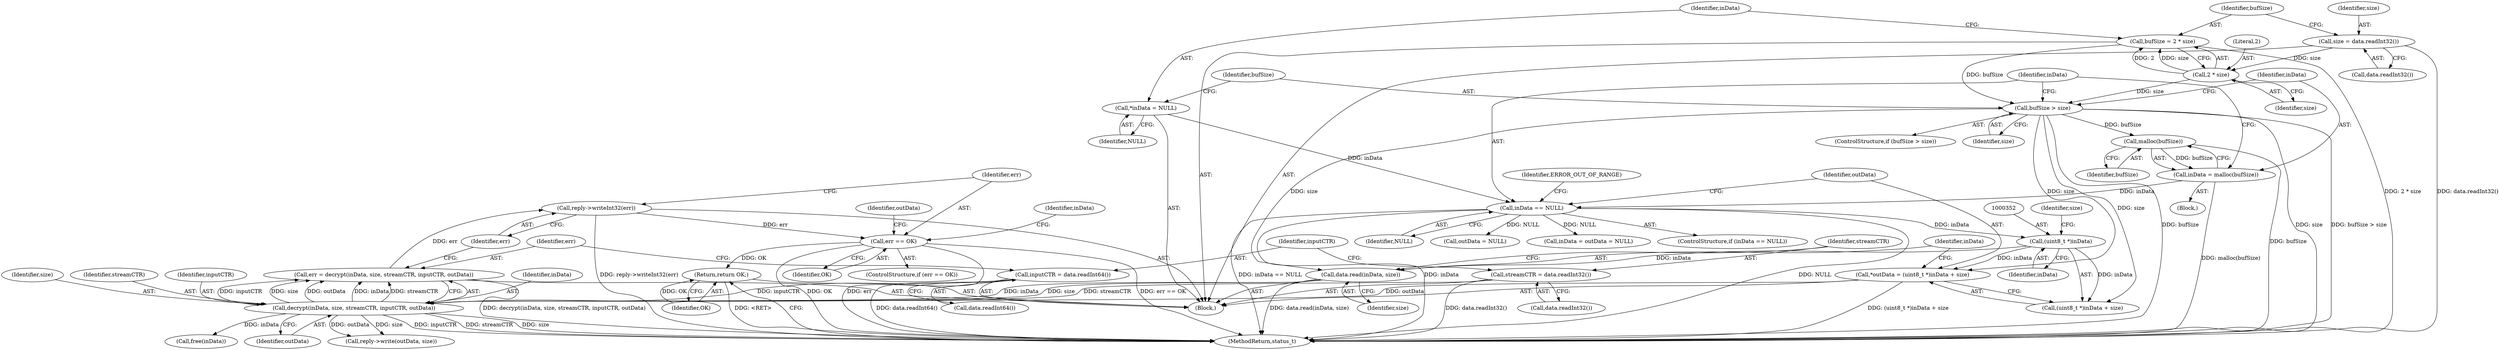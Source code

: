 digraph "0_Android_c82e31a7039a03dca7b37c65b7890ba5c1e18ced@API" {
"1000375" [label="(Call,reply->writeInt32(err))"];
"1000367" [label="(Call,err = decrypt(inData, size, streamCTR, inputCTR, outData))"];
"1000369" [label="(Call,decrypt(inData, size, streamCTR, inputCTR, outData))"];
"1000355" [label="(Call,data.read(inData, size))"];
"1000351" [label="(Call,(uint8_t *)inData)"];
"1000339" [label="(Call,inData == NULL)"];
"1000326" [label="(Call,*inData = NULL)"];
"1000334" [label="(Call,inData = malloc(bufSize))"];
"1000336" [label="(Call,malloc(bufSize))"];
"1000330" [label="(Call,bufSize > size)"];
"1000320" [label="(Call,bufSize = 2 * size)"];
"1000322" [label="(Call,2 * size)"];
"1000316" [label="(Call,size = data.readInt32())"];
"1000359" [label="(Call,streamCTR = data.readInt32())"];
"1000363" [label="(Call,inputCTR = data.readInt64())"];
"1000348" [label="(Call,*outData = (uint8_t *)inData + size)"];
"1000378" [label="(Call,err == OK)"];
"1000392" [label="(Return,return OK;)"];
"1000369" [label="(Call,decrypt(inData, size, streamCTR, inputCTR, outData))"];
"1000344" [label="(Identifier,ERROR_OUT_OF_RANGE)"];
"1000392" [label="(Return,return OK;)"];
"1000333" [label="(Block,)"];
"1000329" [label="(ControlStructure,if (bufSize > size))"];
"1000380" [label="(Identifier,OK)"];
"1000338" [label="(ControlStructure,if (inData == NULL))"];
"1000355" [label="(Call,data.read(inData, size))"];
"1000367" [label="(Call,err = decrypt(inData, size, streamCTR, inputCTR, outData))"];
"1000317" [label="(Identifier,size)"];
"1000385" [label="(Call,free(inData))"];
"1000393" [label="(Identifier,OK)"];
"1000323" [label="(Literal,2)"];
"1000374" [label="(Identifier,outData)"];
"1000340" [label="(Identifier,inData)"];
"1000332" [label="(Identifier,size)"];
"1000316" [label="(Call,size = data.readInt32())"];
"1000368" [label="(Identifier,err)"];
"1000322" [label="(Call,2 * size)"];
"1000314" [label="(Block,)"];
"1000326" [label="(Call,*inData = NULL)"];
"1000357" [label="(Identifier,size)"];
"1000356" [label="(Identifier,inData)"];
"1000376" [label="(Identifier,err)"];
"1000365" [label="(Call,data.readInt64())"];
"1000318" [label="(Call,data.readInt32())"];
"1000361" [label="(Call,data.readInt32())"];
"1000341" [label="(Identifier,NULL)"];
"1000339" [label="(Call,inData == NULL)"];
"1000320" [label="(Call,bufSize = 2 * size)"];
"1000327" [label="(Identifier,inData)"];
"1000359" [label="(Call,streamCTR = data.readInt32())"];
"1000375" [label="(Call,reply->writeInt32(err))"];
"1000371" [label="(Identifier,size)"];
"1000354" [label="(Identifier,size)"];
"1000382" [label="(Call,reply->write(outData, size))"];
"1000334" [label="(Call,inData = malloc(bufSize))"];
"1000377" [label="(ControlStructure,if (err == OK))"];
"1000331" [label="(Identifier,bufSize)"];
"1000336" [label="(Call,malloc(bufSize))"];
"1000372" [label="(Identifier,streamCTR)"];
"1000379" [label="(Identifier,err)"];
"1000389" [label="(Call,outData = NULL)"];
"1000328" [label="(Identifier,NULL)"];
"1000364" [label="(Identifier,inputCTR)"];
"1000363" [label="(Call,inputCTR = data.readInt64())"];
"1000373" [label="(Identifier,inputCTR)"];
"1000349" [label="(Identifier,outData)"];
"1000337" [label="(Identifier,bufSize)"];
"1000378" [label="(Call,err == OK)"];
"1000353" [label="(Identifier,inData)"];
"1000370" [label="(Identifier,inData)"];
"1000351" [label="(Call,(uint8_t *)inData)"];
"1000386" [label="(Identifier,inData)"];
"1000330" [label="(Call,bufSize > size)"];
"1000383" [label="(Identifier,outData)"];
"1000350" [label="(Call,(uint8_t *)inData + size)"];
"1000360" [label="(Identifier,streamCTR)"];
"1000324" [label="(Identifier,size)"];
"1000321" [label="(Identifier,bufSize)"];
"1000335" [label="(Identifier,inData)"];
"1000348" [label="(Call,*outData = (uint8_t *)inData + size)"];
"1000401" [label="(MethodReturn,status_t)"];
"1000387" [label="(Call,inData = outData = NULL)"];
"1000375" -> "1000314"  [label="AST: "];
"1000375" -> "1000376"  [label="CFG: "];
"1000376" -> "1000375"  [label="AST: "];
"1000379" -> "1000375"  [label="CFG: "];
"1000375" -> "1000401"  [label="DDG: reply->writeInt32(err)"];
"1000367" -> "1000375"  [label="DDG: err"];
"1000375" -> "1000378"  [label="DDG: err"];
"1000367" -> "1000314"  [label="AST: "];
"1000367" -> "1000369"  [label="CFG: "];
"1000368" -> "1000367"  [label="AST: "];
"1000369" -> "1000367"  [label="AST: "];
"1000376" -> "1000367"  [label="CFG: "];
"1000367" -> "1000401"  [label="DDG: decrypt(inData, size, streamCTR, inputCTR, outData)"];
"1000369" -> "1000367"  [label="DDG: inputCTR"];
"1000369" -> "1000367"  [label="DDG: size"];
"1000369" -> "1000367"  [label="DDG: outData"];
"1000369" -> "1000367"  [label="DDG: inData"];
"1000369" -> "1000367"  [label="DDG: streamCTR"];
"1000369" -> "1000374"  [label="CFG: "];
"1000370" -> "1000369"  [label="AST: "];
"1000371" -> "1000369"  [label="AST: "];
"1000372" -> "1000369"  [label="AST: "];
"1000373" -> "1000369"  [label="AST: "];
"1000374" -> "1000369"  [label="AST: "];
"1000369" -> "1000401"  [label="DDG: inputCTR"];
"1000369" -> "1000401"  [label="DDG: streamCTR"];
"1000369" -> "1000401"  [label="DDG: size"];
"1000355" -> "1000369"  [label="DDG: inData"];
"1000355" -> "1000369"  [label="DDG: size"];
"1000359" -> "1000369"  [label="DDG: streamCTR"];
"1000363" -> "1000369"  [label="DDG: inputCTR"];
"1000348" -> "1000369"  [label="DDG: outData"];
"1000369" -> "1000382"  [label="DDG: outData"];
"1000369" -> "1000382"  [label="DDG: size"];
"1000369" -> "1000385"  [label="DDG: inData"];
"1000355" -> "1000314"  [label="AST: "];
"1000355" -> "1000357"  [label="CFG: "];
"1000356" -> "1000355"  [label="AST: "];
"1000357" -> "1000355"  [label="AST: "];
"1000360" -> "1000355"  [label="CFG: "];
"1000355" -> "1000401"  [label="DDG: data.read(inData, size)"];
"1000351" -> "1000355"  [label="DDG: inData"];
"1000330" -> "1000355"  [label="DDG: size"];
"1000351" -> "1000350"  [label="AST: "];
"1000351" -> "1000353"  [label="CFG: "];
"1000352" -> "1000351"  [label="AST: "];
"1000353" -> "1000351"  [label="AST: "];
"1000354" -> "1000351"  [label="CFG: "];
"1000351" -> "1000348"  [label="DDG: inData"];
"1000351" -> "1000350"  [label="DDG: inData"];
"1000339" -> "1000351"  [label="DDG: inData"];
"1000339" -> "1000338"  [label="AST: "];
"1000339" -> "1000341"  [label="CFG: "];
"1000340" -> "1000339"  [label="AST: "];
"1000341" -> "1000339"  [label="AST: "];
"1000344" -> "1000339"  [label="CFG: "];
"1000349" -> "1000339"  [label="CFG: "];
"1000339" -> "1000401"  [label="DDG: inData == NULL"];
"1000339" -> "1000401"  [label="DDG: inData"];
"1000339" -> "1000401"  [label="DDG: NULL"];
"1000326" -> "1000339"  [label="DDG: inData"];
"1000334" -> "1000339"  [label="DDG: inData"];
"1000339" -> "1000387"  [label="DDG: NULL"];
"1000339" -> "1000389"  [label="DDG: NULL"];
"1000326" -> "1000314"  [label="AST: "];
"1000326" -> "1000328"  [label="CFG: "];
"1000327" -> "1000326"  [label="AST: "];
"1000328" -> "1000326"  [label="AST: "];
"1000331" -> "1000326"  [label="CFG: "];
"1000334" -> "1000333"  [label="AST: "];
"1000334" -> "1000336"  [label="CFG: "];
"1000335" -> "1000334"  [label="AST: "];
"1000336" -> "1000334"  [label="AST: "];
"1000340" -> "1000334"  [label="CFG: "];
"1000334" -> "1000401"  [label="DDG: malloc(bufSize)"];
"1000336" -> "1000334"  [label="DDG: bufSize"];
"1000336" -> "1000337"  [label="CFG: "];
"1000337" -> "1000336"  [label="AST: "];
"1000336" -> "1000401"  [label="DDG: bufSize"];
"1000330" -> "1000336"  [label="DDG: bufSize"];
"1000330" -> "1000329"  [label="AST: "];
"1000330" -> "1000332"  [label="CFG: "];
"1000331" -> "1000330"  [label="AST: "];
"1000332" -> "1000330"  [label="AST: "];
"1000335" -> "1000330"  [label="CFG: "];
"1000340" -> "1000330"  [label="CFG: "];
"1000330" -> "1000401"  [label="DDG: bufSize"];
"1000330" -> "1000401"  [label="DDG: size"];
"1000330" -> "1000401"  [label="DDG: bufSize > size"];
"1000320" -> "1000330"  [label="DDG: bufSize"];
"1000322" -> "1000330"  [label="DDG: size"];
"1000330" -> "1000348"  [label="DDG: size"];
"1000330" -> "1000350"  [label="DDG: size"];
"1000320" -> "1000314"  [label="AST: "];
"1000320" -> "1000322"  [label="CFG: "];
"1000321" -> "1000320"  [label="AST: "];
"1000322" -> "1000320"  [label="AST: "];
"1000327" -> "1000320"  [label="CFG: "];
"1000320" -> "1000401"  [label="DDG: 2 * size"];
"1000322" -> "1000320"  [label="DDG: 2"];
"1000322" -> "1000320"  [label="DDG: size"];
"1000322" -> "1000324"  [label="CFG: "];
"1000323" -> "1000322"  [label="AST: "];
"1000324" -> "1000322"  [label="AST: "];
"1000316" -> "1000322"  [label="DDG: size"];
"1000316" -> "1000314"  [label="AST: "];
"1000316" -> "1000318"  [label="CFG: "];
"1000317" -> "1000316"  [label="AST: "];
"1000318" -> "1000316"  [label="AST: "];
"1000321" -> "1000316"  [label="CFG: "];
"1000316" -> "1000401"  [label="DDG: data.readInt32()"];
"1000359" -> "1000314"  [label="AST: "];
"1000359" -> "1000361"  [label="CFG: "];
"1000360" -> "1000359"  [label="AST: "];
"1000361" -> "1000359"  [label="AST: "];
"1000364" -> "1000359"  [label="CFG: "];
"1000359" -> "1000401"  [label="DDG: data.readInt32()"];
"1000363" -> "1000314"  [label="AST: "];
"1000363" -> "1000365"  [label="CFG: "];
"1000364" -> "1000363"  [label="AST: "];
"1000365" -> "1000363"  [label="AST: "];
"1000368" -> "1000363"  [label="CFG: "];
"1000363" -> "1000401"  [label="DDG: data.readInt64()"];
"1000348" -> "1000314"  [label="AST: "];
"1000348" -> "1000350"  [label="CFG: "];
"1000349" -> "1000348"  [label="AST: "];
"1000350" -> "1000348"  [label="AST: "];
"1000356" -> "1000348"  [label="CFG: "];
"1000348" -> "1000401"  [label="DDG: (uint8_t *)inData + size"];
"1000378" -> "1000377"  [label="AST: "];
"1000378" -> "1000380"  [label="CFG: "];
"1000379" -> "1000378"  [label="AST: "];
"1000380" -> "1000378"  [label="AST: "];
"1000383" -> "1000378"  [label="CFG: "];
"1000386" -> "1000378"  [label="CFG: "];
"1000378" -> "1000401"  [label="DDG: OK"];
"1000378" -> "1000401"  [label="DDG: err"];
"1000378" -> "1000401"  [label="DDG: err == OK"];
"1000378" -> "1000392"  [label="DDG: OK"];
"1000392" -> "1000314"  [label="AST: "];
"1000392" -> "1000393"  [label="CFG: "];
"1000393" -> "1000392"  [label="AST: "];
"1000401" -> "1000392"  [label="CFG: "];
"1000392" -> "1000401"  [label="DDG: <RET>"];
"1000393" -> "1000392"  [label="DDG: OK"];
}

